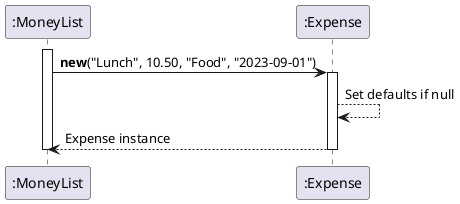 @startuml Expense_Creation
participant MoneyList as ":MoneyList"
participant Expense as ":Expense"

activate MoneyList
MoneyList -> Expense : **new**("Lunch", 10.50, "Food", "2023-09-01")
activate Expense
Expense --> Expense : Set defaults if null
Expense --> MoneyList : Expense instance
deactivate Expense
deactivate MoneyList
@enduml